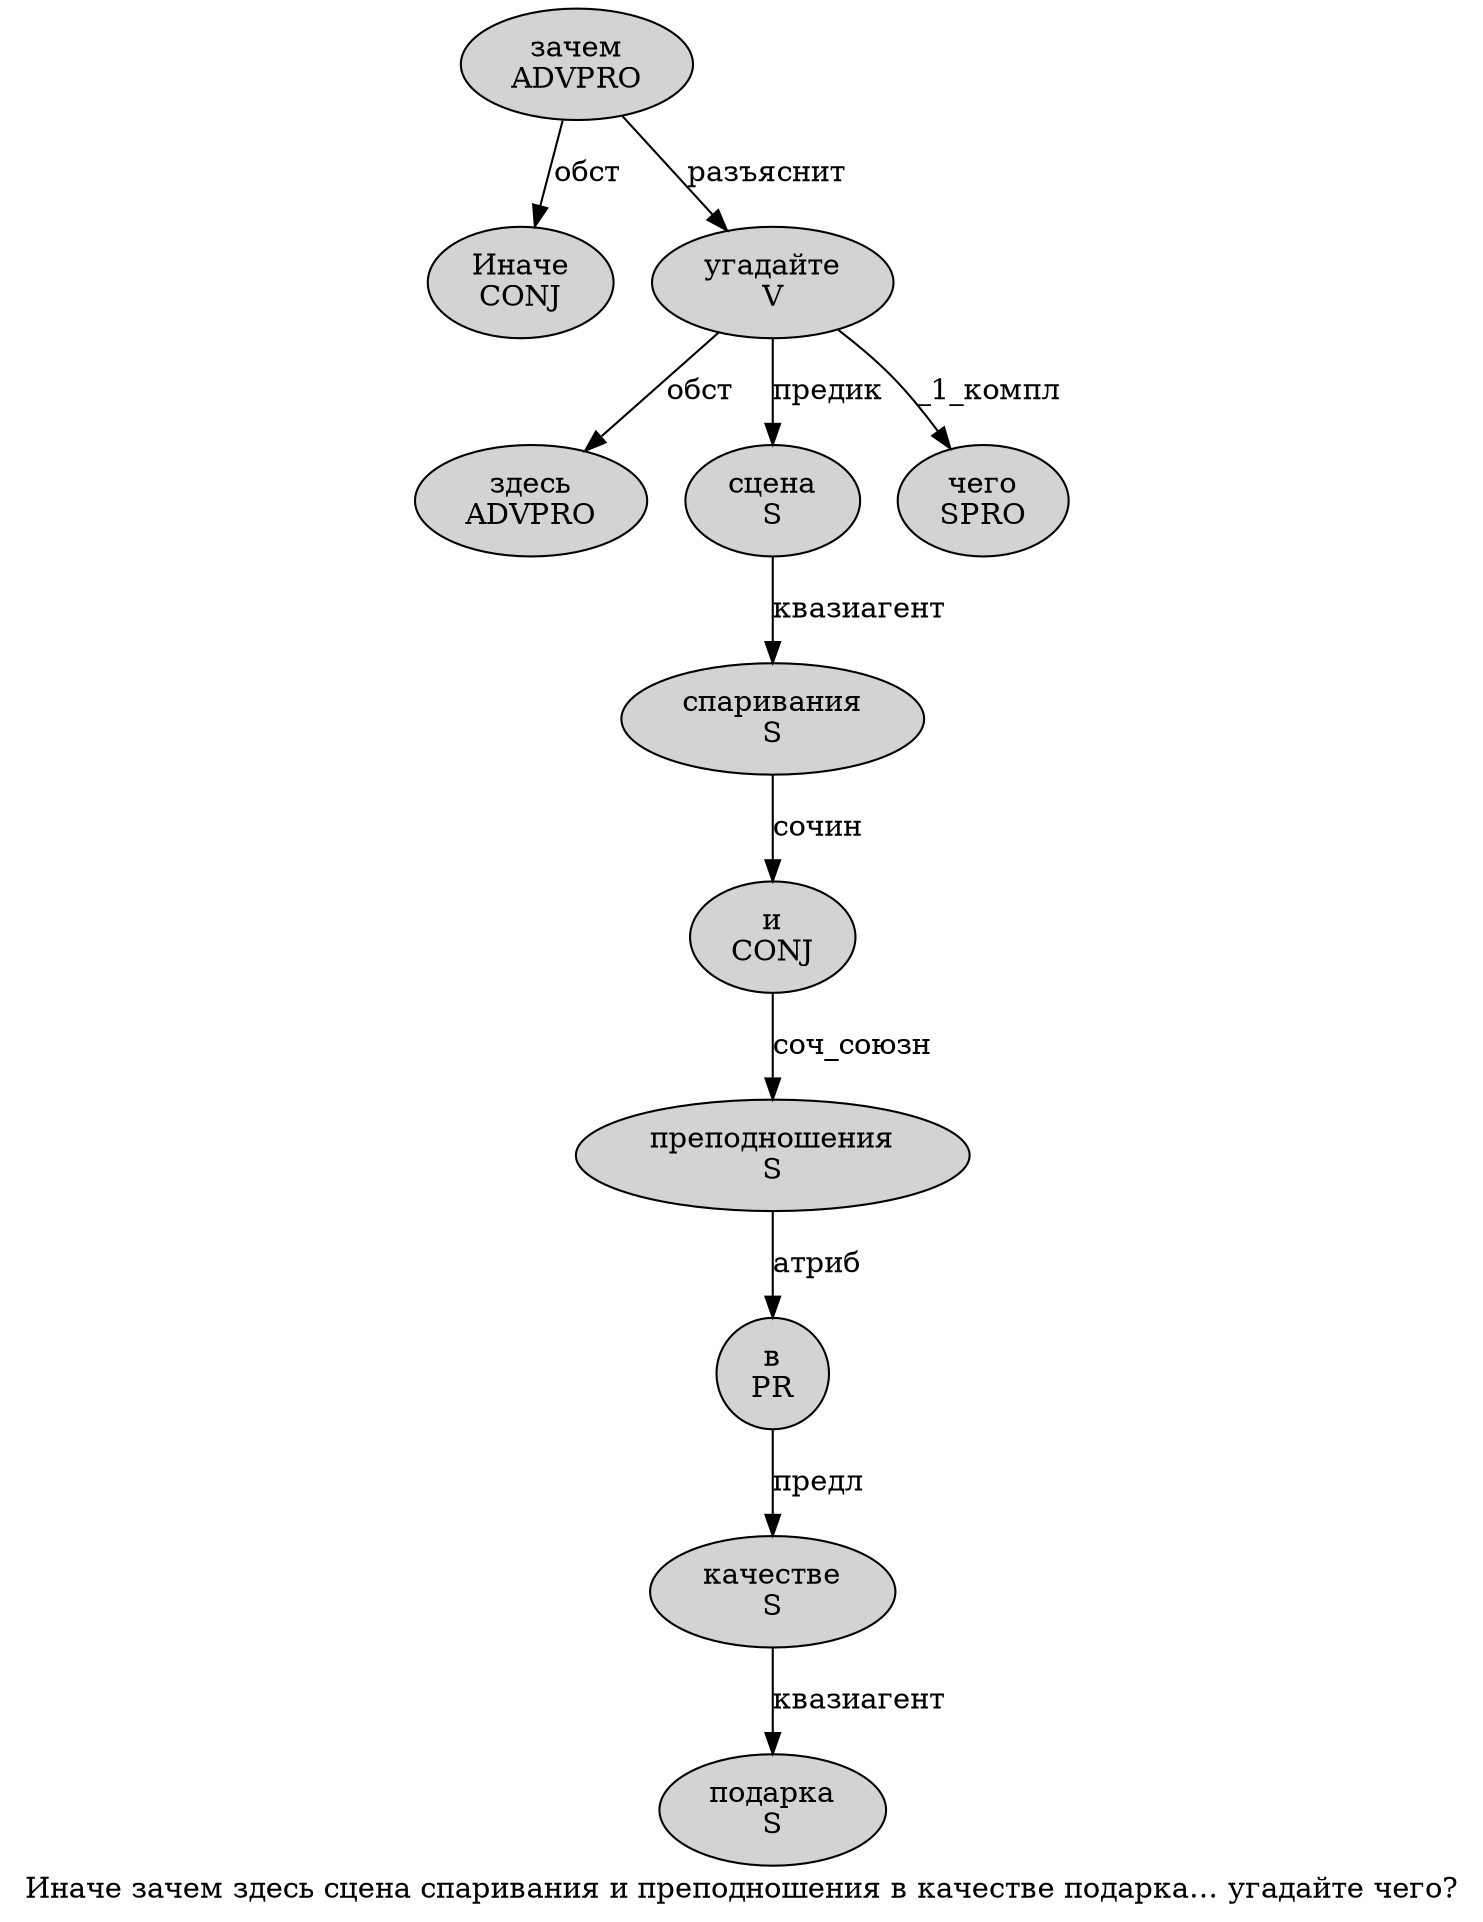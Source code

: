 digraph SENTENCE_4498 {
	graph [label="Иначе зачем здесь сцена спаривания и преподношения в качестве подарка… угадайте чего?"]
	node [style=filled]
		0 [label="Иначе
CONJ" color="" fillcolor=lightgray penwidth=1 shape=ellipse]
		1 [label="зачем
ADVPRO" color="" fillcolor=lightgray penwidth=1 shape=ellipse]
		2 [label="здесь
ADVPRO" color="" fillcolor=lightgray penwidth=1 shape=ellipse]
		3 [label="сцена
S" color="" fillcolor=lightgray penwidth=1 shape=ellipse]
		4 [label="спаривания
S" color="" fillcolor=lightgray penwidth=1 shape=ellipse]
		5 [label="и
CONJ" color="" fillcolor=lightgray penwidth=1 shape=ellipse]
		6 [label="преподношения
S" color="" fillcolor=lightgray penwidth=1 shape=ellipse]
		7 [label="в
PR" color="" fillcolor=lightgray penwidth=1 shape=ellipse]
		8 [label="качестве
S" color="" fillcolor=lightgray penwidth=1 shape=ellipse]
		9 [label="подарка
S" color="" fillcolor=lightgray penwidth=1 shape=ellipse]
		11 [label="угадайте
V" color="" fillcolor=lightgray penwidth=1 shape=ellipse]
		12 [label="чего
SPRO" color="" fillcolor=lightgray penwidth=1 shape=ellipse]
			7 -> 8 [label="предл"]
			4 -> 5 [label="сочин"]
			5 -> 6 [label="соч_союзн"]
			1 -> 0 [label="обст"]
			1 -> 11 [label="разъяснит"]
			8 -> 9 [label="квазиагент"]
			6 -> 7 [label="атриб"]
			3 -> 4 [label="квазиагент"]
			11 -> 2 [label="обст"]
			11 -> 3 [label="предик"]
			11 -> 12 [label="_1_компл"]
}